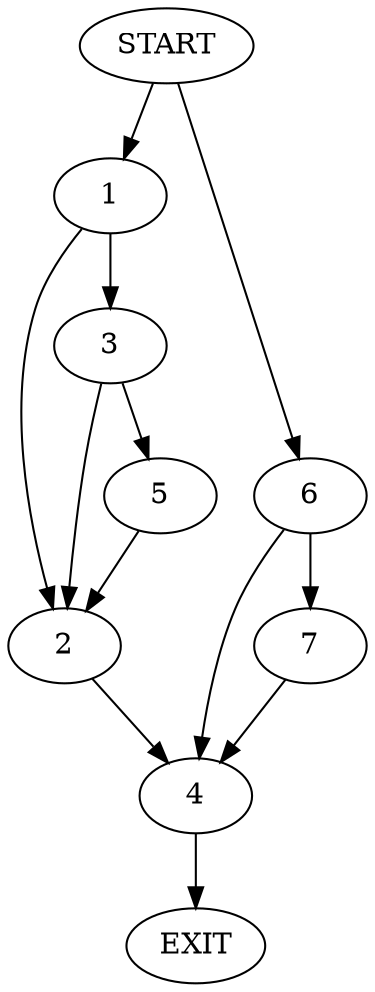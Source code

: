 digraph {
0 [label="START"]
8 [label="EXIT"]
0 -> 1
1 -> 2
1 -> 3
2 -> 4
3 -> 5
3 -> 2
5 -> 2
4 -> 8
0 -> 6
6 -> 4
6 -> 7
7 -> 4
}

